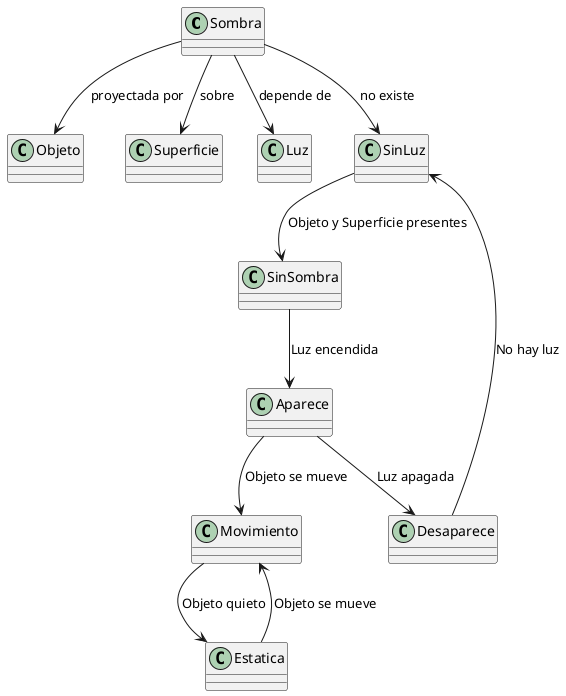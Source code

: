 @startuml
class Sombra {
   
}

class Objeto {
    
}

class Superficie {
}

class Luz {
   
}

Sombra --> Objeto : proyectada por
Sombra --> SinLuz: no existe
Sombra --> Superficie : sobre
Sombra --> Luz : depende de
SinLuz --> SinSombra : Objeto y Superficie presentes
SinSombra --> Aparece : Luz encendida
Aparece --> Movimiento : Objeto se mueve
Movimiento --> Estatica : Objeto quieto
Estatica --> Movimiento : Objeto se mueve
Aparece --> Desaparece : Luz apagada
Desaparece --> SinLuz : No hay luz

@enduml
